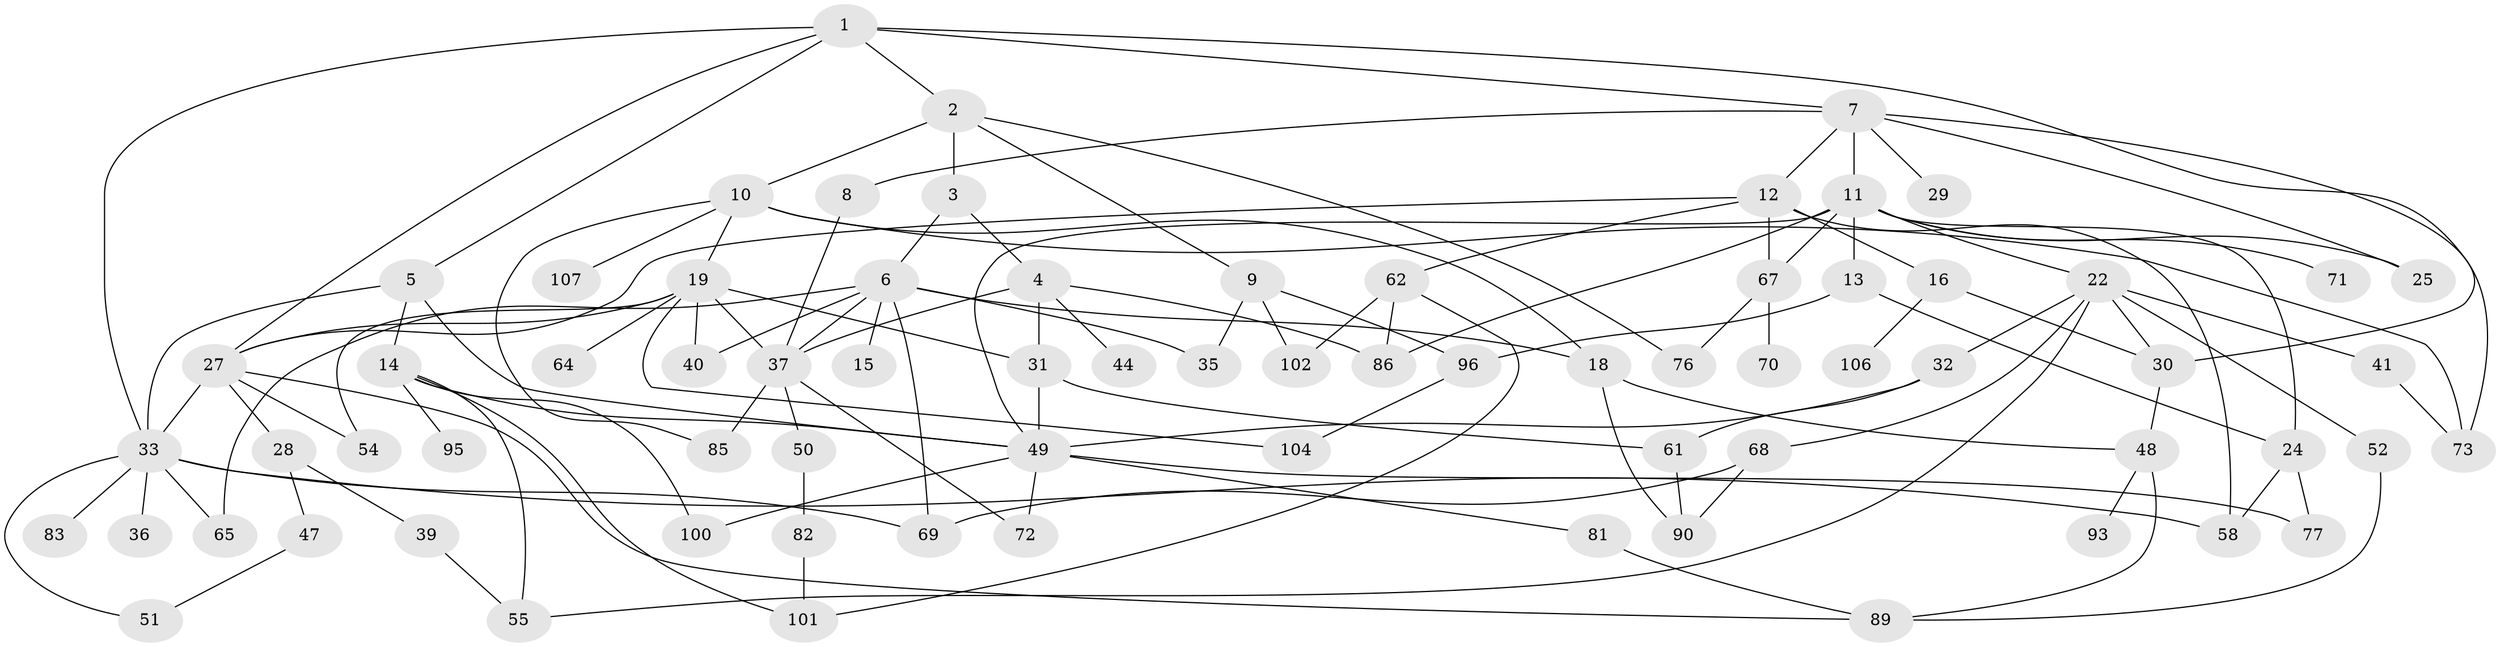 // Generated by graph-tools (version 1.1) at 2025/51/02/27/25 19:51:40]
// undirected, 73 vertices, 122 edges
graph export_dot {
graph [start="1"]
  node [color=gray90,style=filled];
  1;
  2 [super="+105"];
  3;
  4;
  5 [super="+21"];
  6 [super="+20"];
  7 [super="+80"];
  8 [super="+23"];
  9 [super="+45"];
  10 [super="+60"];
  11 [super="+66"];
  12 [super="+43"];
  13 [super="+57"];
  14 [super="+17"];
  15;
  16 [super="+92"];
  18 [super="+46"];
  19 [super="+38"];
  22 [super="+26"];
  24 [super="+63"];
  25 [super="+84"];
  27 [super="+78"];
  28;
  29;
  30 [super="+74"];
  31 [super="+79"];
  32;
  33 [super="+34"];
  35 [super="+87"];
  36;
  37 [super="+59"];
  39 [super="+42"];
  40;
  41;
  44;
  47;
  48 [super="+56"];
  49 [super="+53"];
  50;
  51;
  52;
  54;
  55;
  58 [super="+94"];
  61 [super="+99"];
  62;
  64;
  65 [super="+98"];
  67 [super="+75"];
  68 [super="+97"];
  69;
  70;
  71 [super="+88"];
  72;
  73;
  76;
  77;
  81;
  82 [super="+103"];
  83;
  85;
  86;
  89 [super="+91"];
  90;
  93;
  95;
  96;
  100;
  101;
  102;
  104;
  106;
  107;
  1 -- 2;
  1 -- 5;
  1 -- 7;
  1 -- 27;
  1 -- 30;
  1 -- 33;
  2 -- 3;
  2 -- 9;
  2 -- 10;
  2 -- 76;
  3 -- 4;
  3 -- 6;
  4 -- 44;
  4 -- 86;
  4 -- 31;
  4 -- 37;
  5 -- 14;
  5 -- 33;
  5 -- 49;
  6 -- 15;
  6 -- 18;
  6 -- 65;
  6 -- 35;
  6 -- 69;
  6 -- 40;
  6 -- 37;
  7 -- 8;
  7 -- 11;
  7 -- 12;
  7 -- 25;
  7 -- 29;
  7 -- 73;
  8 -- 37;
  9 -- 102;
  9 -- 96;
  9 -- 35;
  10 -- 19;
  10 -- 73;
  10 -- 107;
  10 -- 85;
  10 -- 18;
  11 -- 13;
  11 -- 22;
  11 -- 67;
  11 -- 86;
  11 -- 24;
  11 -- 25;
  11 -- 49;
  11 -- 71;
  12 -- 16;
  12 -- 62;
  12 -- 67;
  12 -- 58;
  12 -- 27;
  13 -- 24;
  13 -- 96;
  14 -- 49 [weight=2];
  14 -- 100;
  14 -- 101;
  14 -- 55;
  14 -- 95;
  16 -- 106;
  16 -- 30;
  18 -- 48;
  18 -- 90;
  19 -- 31;
  19 -- 40;
  19 -- 104;
  19 -- 27;
  19 -- 64;
  19 -- 54;
  19 -- 37;
  22 -- 32;
  22 -- 52;
  22 -- 55;
  22 -- 68;
  22 -- 41;
  22 -- 30;
  24 -- 77;
  24 -- 58;
  27 -- 28;
  27 -- 33;
  27 -- 54;
  27 -- 89;
  28 -- 39;
  28 -- 47;
  30 -- 48;
  31 -- 61;
  31 -- 49;
  32 -- 49;
  32 -- 61;
  33 -- 36;
  33 -- 51;
  33 -- 65;
  33 -- 83;
  33 -- 69;
  33 -- 58;
  37 -- 50 [weight=2];
  37 -- 72;
  37 -- 85;
  39 -- 55;
  41 -- 73;
  47 -- 51;
  48 -- 93;
  48 -- 89;
  49 -- 72;
  49 -- 81;
  49 -- 100;
  49 -- 77;
  50 -- 82;
  52 -- 89;
  61 -- 90;
  62 -- 101;
  62 -- 102;
  62 -- 86;
  67 -- 70;
  67 -- 76;
  68 -- 90;
  68 -- 69;
  81 -- 89;
  82 -- 101;
  96 -- 104;
}
